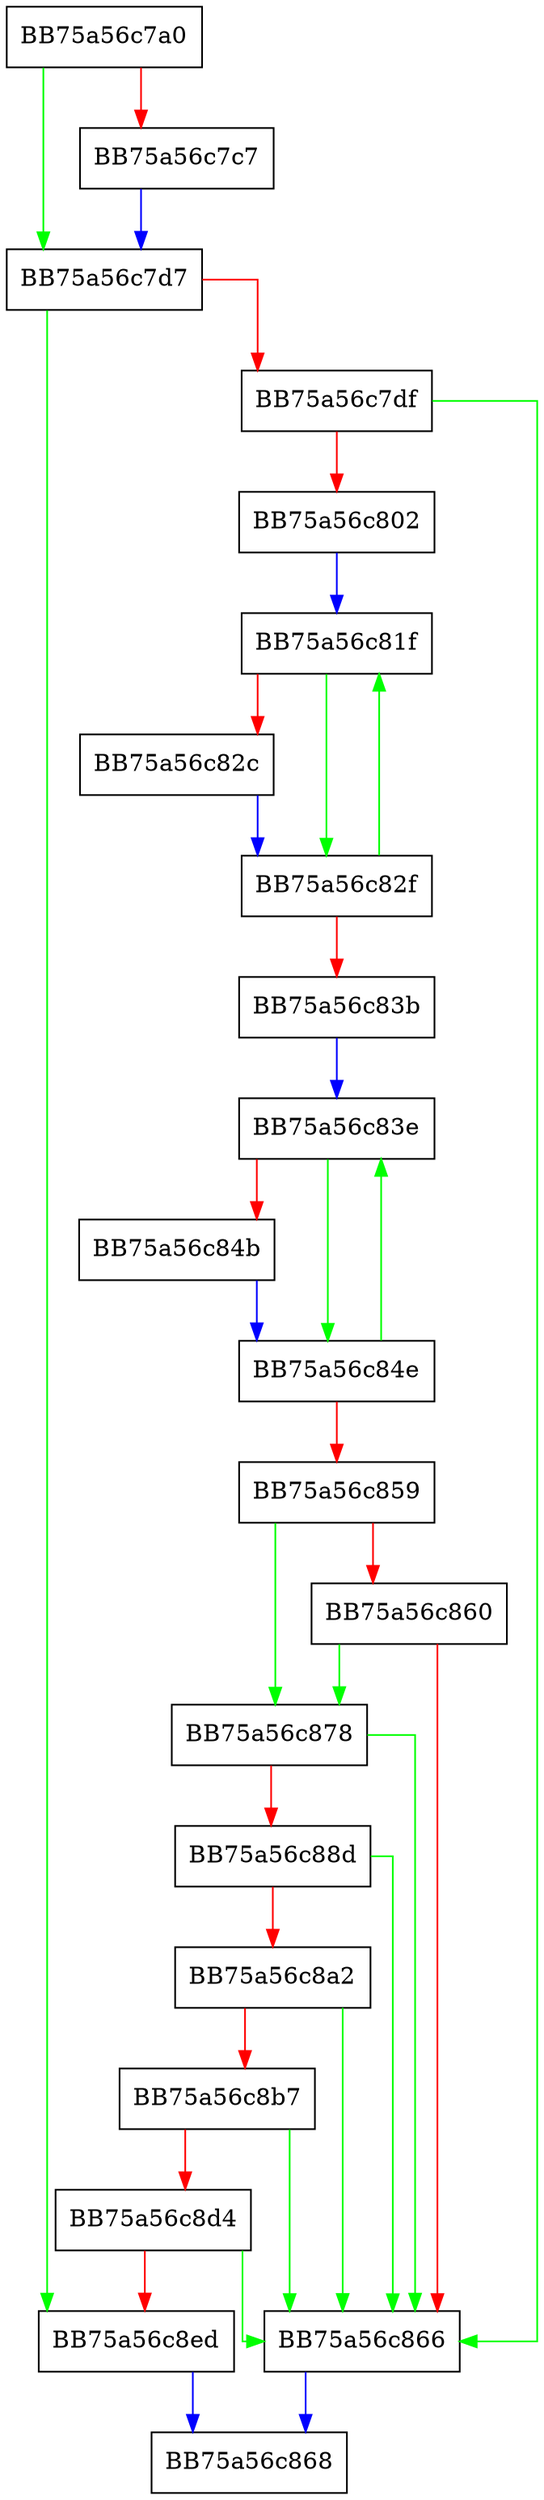 digraph IsMine {
  node [shape="box"];
  graph [splines=ortho];
  BB75a56c7a0 -> BB75a56c7d7 [color="green"];
  BB75a56c7a0 -> BB75a56c7c7 [color="red"];
  BB75a56c7c7 -> BB75a56c7d7 [color="blue"];
  BB75a56c7d7 -> BB75a56c8ed [color="green"];
  BB75a56c7d7 -> BB75a56c7df [color="red"];
  BB75a56c7df -> BB75a56c866 [color="green"];
  BB75a56c7df -> BB75a56c802 [color="red"];
  BB75a56c802 -> BB75a56c81f [color="blue"];
  BB75a56c81f -> BB75a56c82f [color="green"];
  BB75a56c81f -> BB75a56c82c [color="red"];
  BB75a56c82c -> BB75a56c82f [color="blue"];
  BB75a56c82f -> BB75a56c81f [color="green"];
  BB75a56c82f -> BB75a56c83b [color="red"];
  BB75a56c83b -> BB75a56c83e [color="blue"];
  BB75a56c83e -> BB75a56c84e [color="green"];
  BB75a56c83e -> BB75a56c84b [color="red"];
  BB75a56c84b -> BB75a56c84e [color="blue"];
  BB75a56c84e -> BB75a56c83e [color="green"];
  BB75a56c84e -> BB75a56c859 [color="red"];
  BB75a56c859 -> BB75a56c878 [color="green"];
  BB75a56c859 -> BB75a56c860 [color="red"];
  BB75a56c860 -> BB75a56c878 [color="green"];
  BB75a56c860 -> BB75a56c866 [color="red"];
  BB75a56c866 -> BB75a56c868 [color="blue"];
  BB75a56c878 -> BB75a56c866 [color="green"];
  BB75a56c878 -> BB75a56c88d [color="red"];
  BB75a56c88d -> BB75a56c866 [color="green"];
  BB75a56c88d -> BB75a56c8a2 [color="red"];
  BB75a56c8a2 -> BB75a56c866 [color="green"];
  BB75a56c8a2 -> BB75a56c8b7 [color="red"];
  BB75a56c8b7 -> BB75a56c866 [color="green"];
  BB75a56c8b7 -> BB75a56c8d4 [color="red"];
  BB75a56c8d4 -> BB75a56c866 [color="green"];
  BB75a56c8d4 -> BB75a56c8ed [color="red"];
  BB75a56c8ed -> BB75a56c868 [color="blue"];
}